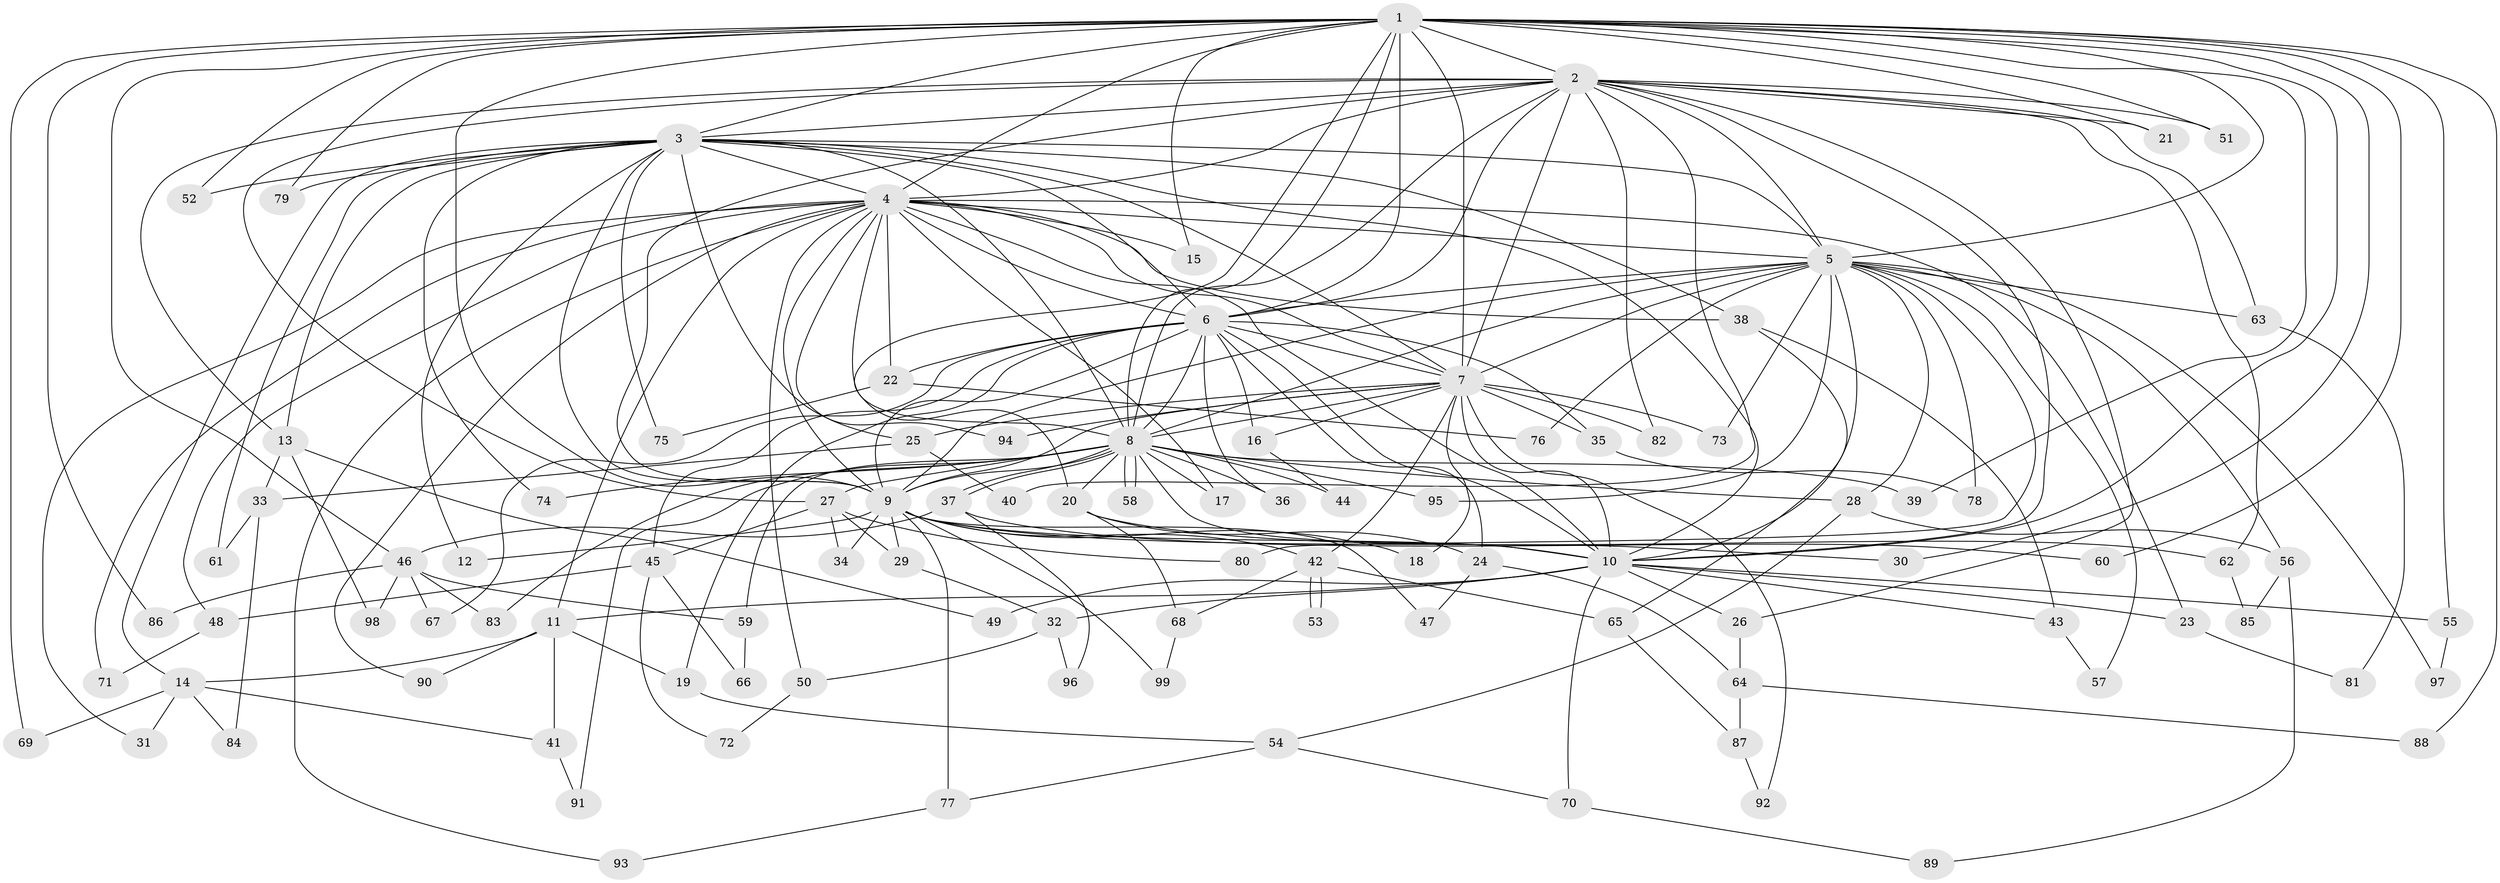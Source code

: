 // Generated by graph-tools (version 1.1) at 2025/10/02/27/25 16:10:58]
// undirected, 99 vertices, 223 edges
graph export_dot {
graph [start="1"]
  node [color=gray90,style=filled];
  1;
  2;
  3;
  4;
  5;
  6;
  7;
  8;
  9;
  10;
  11;
  12;
  13;
  14;
  15;
  16;
  17;
  18;
  19;
  20;
  21;
  22;
  23;
  24;
  25;
  26;
  27;
  28;
  29;
  30;
  31;
  32;
  33;
  34;
  35;
  36;
  37;
  38;
  39;
  40;
  41;
  42;
  43;
  44;
  45;
  46;
  47;
  48;
  49;
  50;
  51;
  52;
  53;
  54;
  55;
  56;
  57;
  58;
  59;
  60;
  61;
  62;
  63;
  64;
  65;
  66;
  67;
  68;
  69;
  70;
  71;
  72;
  73;
  74;
  75;
  76;
  77;
  78;
  79;
  80;
  81;
  82;
  83;
  84;
  85;
  86;
  87;
  88;
  89;
  90;
  91;
  92;
  93;
  94;
  95;
  96;
  97;
  98;
  99;
  1 -- 2;
  1 -- 3;
  1 -- 4;
  1 -- 5;
  1 -- 6;
  1 -- 7;
  1 -- 8;
  1 -- 9;
  1 -- 10;
  1 -- 15;
  1 -- 20;
  1 -- 21;
  1 -- 30;
  1 -- 39;
  1 -- 46;
  1 -- 51;
  1 -- 52;
  1 -- 55;
  1 -- 60;
  1 -- 69;
  1 -- 79;
  1 -- 86;
  1 -- 88;
  2 -- 3;
  2 -- 4;
  2 -- 5;
  2 -- 6;
  2 -- 7;
  2 -- 8;
  2 -- 9;
  2 -- 10;
  2 -- 13;
  2 -- 21;
  2 -- 26;
  2 -- 27;
  2 -- 40;
  2 -- 51;
  2 -- 62;
  2 -- 63;
  2 -- 82;
  3 -- 4;
  3 -- 5;
  3 -- 6;
  3 -- 7;
  3 -- 8;
  3 -- 9;
  3 -- 10;
  3 -- 12;
  3 -- 13;
  3 -- 14;
  3 -- 25;
  3 -- 38;
  3 -- 52;
  3 -- 61;
  3 -- 74;
  3 -- 75;
  3 -- 79;
  4 -- 5;
  4 -- 6;
  4 -- 7;
  4 -- 8;
  4 -- 9;
  4 -- 10;
  4 -- 11;
  4 -- 15;
  4 -- 17;
  4 -- 22;
  4 -- 23;
  4 -- 31;
  4 -- 38;
  4 -- 48;
  4 -- 50;
  4 -- 71;
  4 -- 90;
  4 -- 93;
  4 -- 94;
  5 -- 6;
  5 -- 7;
  5 -- 8;
  5 -- 9;
  5 -- 10;
  5 -- 28;
  5 -- 56;
  5 -- 57;
  5 -- 63;
  5 -- 73;
  5 -- 76;
  5 -- 78;
  5 -- 80;
  5 -- 95;
  5 -- 97;
  6 -- 7;
  6 -- 8;
  6 -- 9;
  6 -- 10;
  6 -- 16;
  6 -- 19;
  6 -- 22;
  6 -- 24;
  6 -- 35;
  6 -- 36;
  6 -- 45;
  6 -- 67;
  7 -- 8;
  7 -- 9;
  7 -- 10;
  7 -- 16;
  7 -- 18;
  7 -- 25;
  7 -- 35;
  7 -- 42;
  7 -- 73;
  7 -- 82;
  7 -- 92;
  7 -- 94;
  8 -- 9;
  8 -- 10;
  8 -- 17;
  8 -- 20;
  8 -- 27;
  8 -- 28;
  8 -- 36;
  8 -- 37;
  8 -- 37;
  8 -- 39;
  8 -- 44;
  8 -- 58;
  8 -- 58;
  8 -- 59;
  8 -- 74;
  8 -- 83;
  8 -- 91;
  8 -- 95;
  9 -- 10;
  9 -- 12;
  9 -- 18;
  9 -- 29;
  9 -- 30;
  9 -- 34;
  9 -- 42;
  9 -- 47;
  9 -- 77;
  9 -- 99;
  10 -- 11;
  10 -- 23;
  10 -- 26;
  10 -- 32;
  10 -- 43;
  10 -- 49;
  10 -- 55;
  10 -- 70;
  11 -- 14;
  11 -- 19;
  11 -- 41;
  11 -- 90;
  13 -- 33;
  13 -- 49;
  13 -- 98;
  14 -- 31;
  14 -- 41;
  14 -- 69;
  14 -- 84;
  16 -- 44;
  19 -- 54;
  20 -- 24;
  20 -- 62;
  20 -- 68;
  22 -- 75;
  22 -- 76;
  23 -- 81;
  24 -- 47;
  24 -- 64;
  25 -- 33;
  25 -- 40;
  26 -- 64;
  27 -- 29;
  27 -- 34;
  27 -- 45;
  27 -- 80;
  28 -- 54;
  28 -- 56;
  29 -- 32;
  32 -- 50;
  32 -- 96;
  33 -- 61;
  33 -- 84;
  35 -- 78;
  37 -- 46;
  37 -- 60;
  37 -- 96;
  38 -- 43;
  38 -- 65;
  41 -- 91;
  42 -- 53;
  42 -- 53;
  42 -- 65;
  42 -- 68;
  43 -- 57;
  45 -- 48;
  45 -- 66;
  45 -- 72;
  46 -- 59;
  46 -- 67;
  46 -- 83;
  46 -- 86;
  46 -- 98;
  48 -- 71;
  50 -- 72;
  54 -- 70;
  54 -- 77;
  55 -- 97;
  56 -- 85;
  56 -- 89;
  59 -- 66;
  62 -- 85;
  63 -- 81;
  64 -- 87;
  64 -- 88;
  65 -- 87;
  68 -- 99;
  70 -- 89;
  77 -- 93;
  87 -- 92;
}
